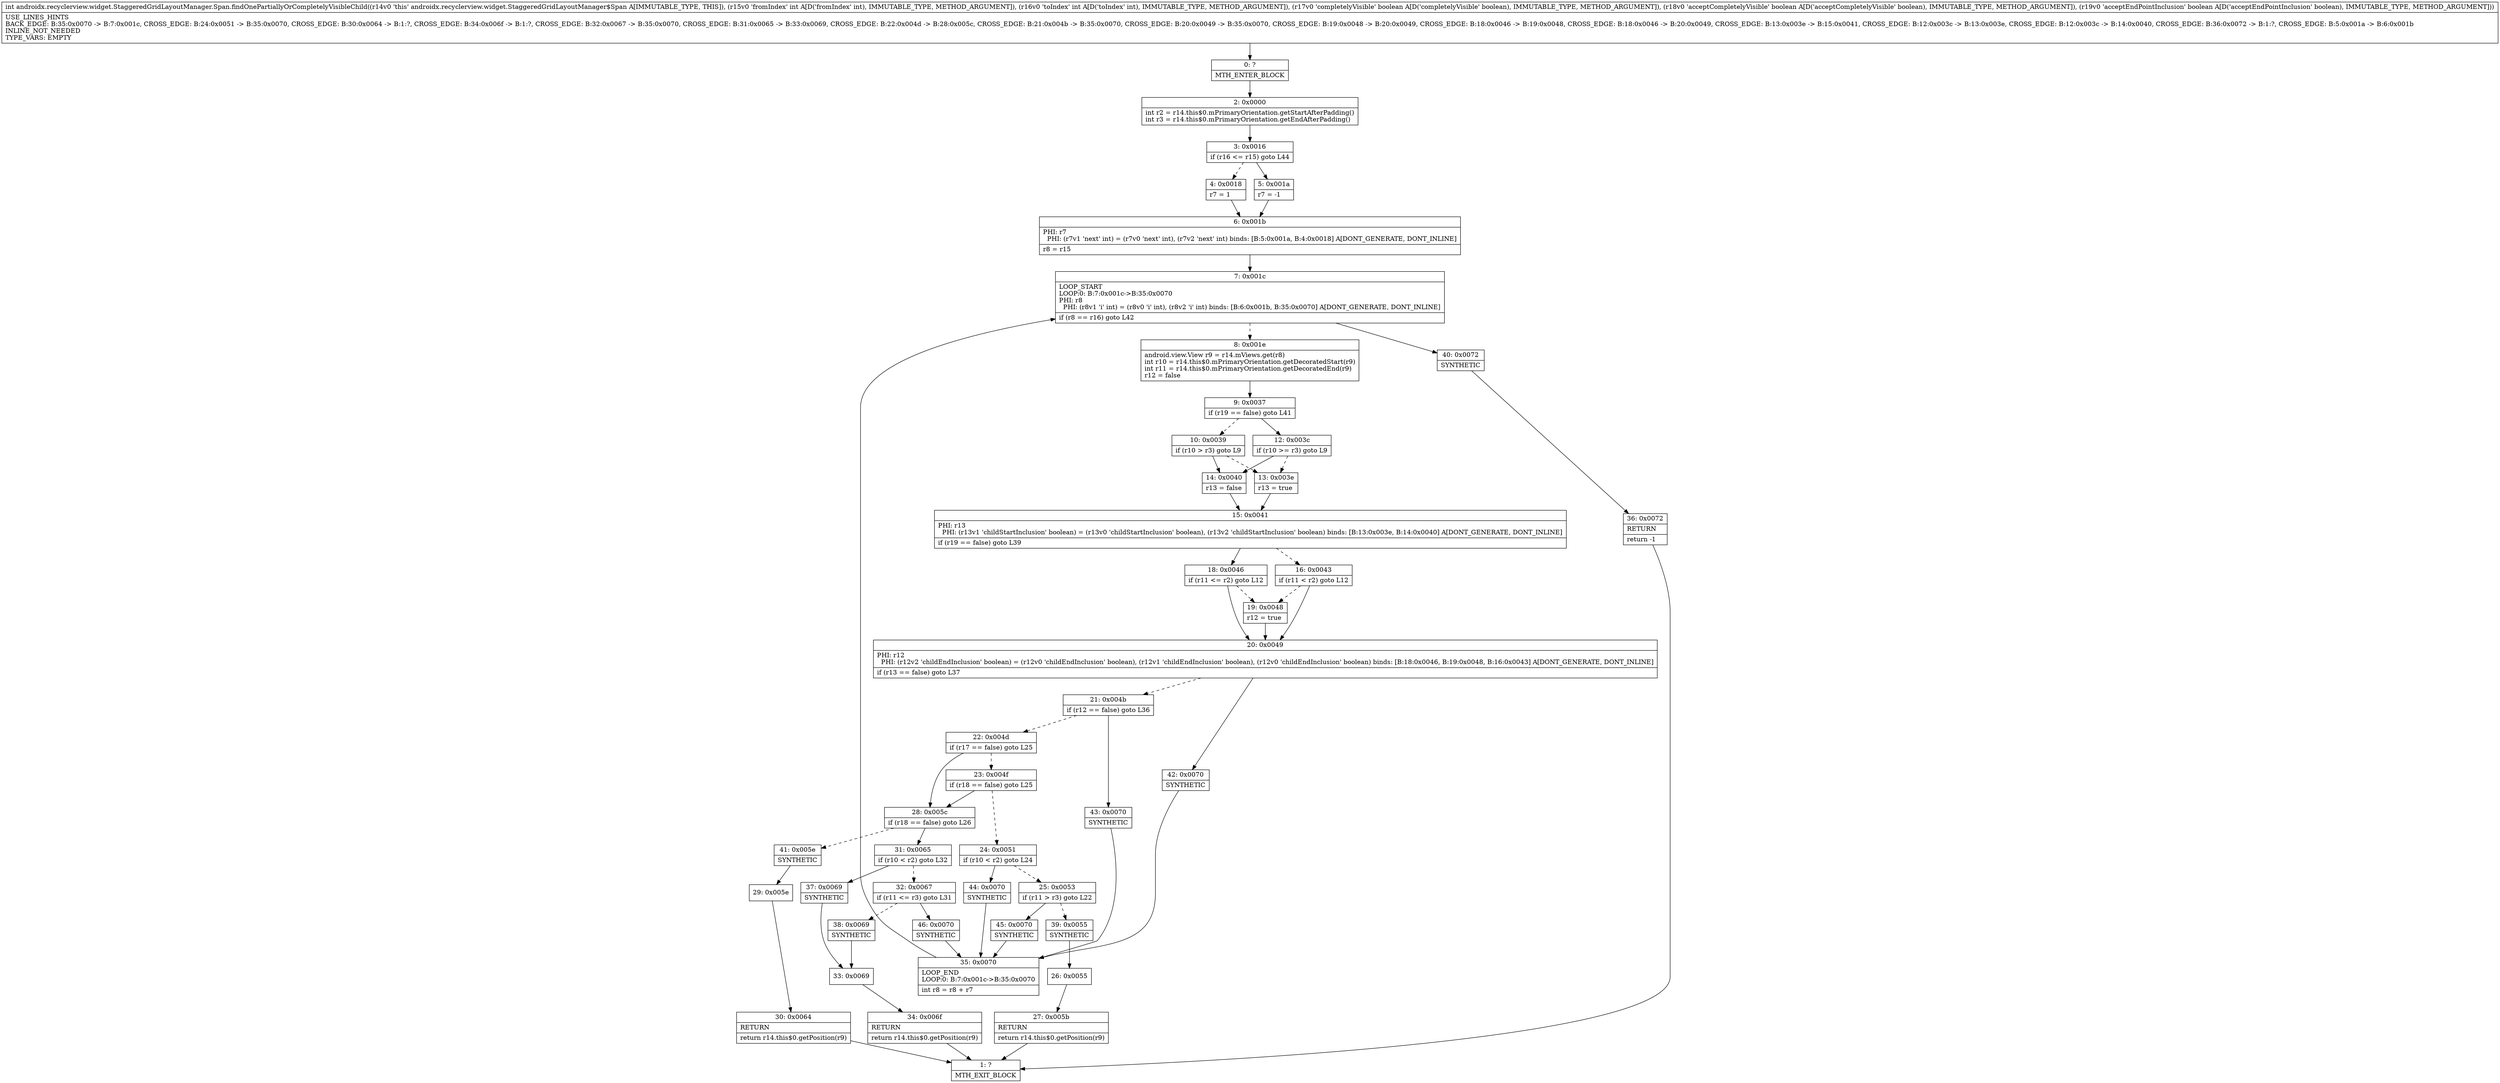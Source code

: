 digraph "CFG forandroidx.recyclerview.widget.StaggeredGridLayoutManager.Span.findOnePartiallyOrCompletelyVisibleChild(IIZZZ)I" {
Node_0 [shape=record,label="{0\:\ ?|MTH_ENTER_BLOCK\l}"];
Node_2 [shape=record,label="{2\:\ 0x0000|int r2 = r14.this$0.mPrimaryOrientation.getStartAfterPadding()\lint r3 = r14.this$0.mPrimaryOrientation.getEndAfterPadding()\l}"];
Node_3 [shape=record,label="{3\:\ 0x0016|if (r16 \<= r15) goto L44\l}"];
Node_4 [shape=record,label="{4\:\ 0x0018|r7 = 1\l}"];
Node_6 [shape=record,label="{6\:\ 0x001b|PHI: r7 \l  PHI: (r7v1 'next' int) = (r7v0 'next' int), (r7v2 'next' int) binds: [B:5:0x001a, B:4:0x0018] A[DONT_GENERATE, DONT_INLINE]\l|r8 = r15\l}"];
Node_7 [shape=record,label="{7\:\ 0x001c|LOOP_START\lLOOP:0: B:7:0x001c\-\>B:35:0x0070\lPHI: r8 \l  PHI: (r8v1 'i' int) = (r8v0 'i' int), (r8v2 'i' int) binds: [B:6:0x001b, B:35:0x0070] A[DONT_GENERATE, DONT_INLINE]\l|if (r8 == r16) goto L42\l}"];
Node_8 [shape=record,label="{8\:\ 0x001e|android.view.View r9 = r14.mViews.get(r8)\lint r10 = r14.this$0.mPrimaryOrientation.getDecoratedStart(r9)\lint r11 = r14.this$0.mPrimaryOrientation.getDecoratedEnd(r9)\lr12 = false\l}"];
Node_9 [shape=record,label="{9\:\ 0x0037|if (r19 == false) goto L41\l}"];
Node_10 [shape=record,label="{10\:\ 0x0039|if (r10 \> r3) goto L9\l}"];
Node_14 [shape=record,label="{14\:\ 0x0040|r13 = false\l}"];
Node_15 [shape=record,label="{15\:\ 0x0041|PHI: r13 \l  PHI: (r13v1 'childStartInclusion' boolean) = (r13v0 'childStartInclusion' boolean), (r13v2 'childStartInclusion' boolean) binds: [B:13:0x003e, B:14:0x0040] A[DONT_GENERATE, DONT_INLINE]\l|if (r19 == false) goto L39\l}"];
Node_16 [shape=record,label="{16\:\ 0x0043|if (r11 \< r2) goto L12\l}"];
Node_20 [shape=record,label="{20\:\ 0x0049|PHI: r12 \l  PHI: (r12v2 'childEndInclusion' boolean) = (r12v0 'childEndInclusion' boolean), (r12v1 'childEndInclusion' boolean), (r12v0 'childEndInclusion' boolean) binds: [B:18:0x0046, B:19:0x0048, B:16:0x0043] A[DONT_GENERATE, DONT_INLINE]\l|if (r13 == false) goto L37\l}"];
Node_21 [shape=record,label="{21\:\ 0x004b|if (r12 == false) goto L36\l}"];
Node_22 [shape=record,label="{22\:\ 0x004d|if (r17 == false) goto L25\l}"];
Node_23 [shape=record,label="{23\:\ 0x004f|if (r18 == false) goto L25\l}"];
Node_24 [shape=record,label="{24\:\ 0x0051|if (r10 \< r2) goto L24\l}"];
Node_25 [shape=record,label="{25\:\ 0x0053|if (r11 \> r3) goto L22\l}"];
Node_39 [shape=record,label="{39\:\ 0x0055|SYNTHETIC\l}"];
Node_26 [shape=record,label="{26\:\ 0x0055}"];
Node_27 [shape=record,label="{27\:\ 0x005b|RETURN\l|return r14.this$0.getPosition(r9)\l}"];
Node_1 [shape=record,label="{1\:\ ?|MTH_EXIT_BLOCK\l}"];
Node_45 [shape=record,label="{45\:\ 0x0070|SYNTHETIC\l}"];
Node_35 [shape=record,label="{35\:\ 0x0070|LOOP_END\lLOOP:0: B:7:0x001c\-\>B:35:0x0070\l|int r8 = r8 + r7\l}"];
Node_44 [shape=record,label="{44\:\ 0x0070|SYNTHETIC\l}"];
Node_28 [shape=record,label="{28\:\ 0x005c|if (r18 == false) goto L26\l}"];
Node_31 [shape=record,label="{31\:\ 0x0065|if (r10 \< r2) goto L32\l}"];
Node_32 [shape=record,label="{32\:\ 0x0067|if (r11 \<= r3) goto L31\l}"];
Node_38 [shape=record,label="{38\:\ 0x0069|SYNTHETIC\l}"];
Node_33 [shape=record,label="{33\:\ 0x0069}"];
Node_34 [shape=record,label="{34\:\ 0x006f|RETURN\l|return r14.this$0.getPosition(r9)\l}"];
Node_46 [shape=record,label="{46\:\ 0x0070|SYNTHETIC\l}"];
Node_37 [shape=record,label="{37\:\ 0x0069|SYNTHETIC\l}"];
Node_41 [shape=record,label="{41\:\ 0x005e|SYNTHETIC\l}"];
Node_29 [shape=record,label="{29\:\ 0x005e}"];
Node_30 [shape=record,label="{30\:\ 0x0064|RETURN\l|return r14.this$0.getPosition(r9)\l}"];
Node_43 [shape=record,label="{43\:\ 0x0070|SYNTHETIC\l}"];
Node_42 [shape=record,label="{42\:\ 0x0070|SYNTHETIC\l}"];
Node_19 [shape=record,label="{19\:\ 0x0048|r12 = true\l}"];
Node_18 [shape=record,label="{18\:\ 0x0046|if (r11 \<= r2) goto L12\l}"];
Node_13 [shape=record,label="{13\:\ 0x003e|r13 = true\l}"];
Node_12 [shape=record,label="{12\:\ 0x003c|if (r10 \>= r3) goto L9\l}"];
Node_40 [shape=record,label="{40\:\ 0x0072|SYNTHETIC\l}"];
Node_36 [shape=record,label="{36\:\ 0x0072|RETURN\l|return \-1\l}"];
Node_5 [shape=record,label="{5\:\ 0x001a|r7 = \-1\l}"];
MethodNode[shape=record,label="{int androidx.recyclerview.widget.StaggeredGridLayoutManager.Span.findOnePartiallyOrCompletelyVisibleChild((r14v0 'this' androidx.recyclerview.widget.StaggeredGridLayoutManager$Span A[IMMUTABLE_TYPE, THIS]), (r15v0 'fromIndex' int A[D('fromIndex' int), IMMUTABLE_TYPE, METHOD_ARGUMENT]), (r16v0 'toIndex' int A[D('toIndex' int), IMMUTABLE_TYPE, METHOD_ARGUMENT]), (r17v0 'completelyVisible' boolean A[D('completelyVisible' boolean), IMMUTABLE_TYPE, METHOD_ARGUMENT]), (r18v0 'acceptCompletelyVisible' boolean A[D('acceptCompletelyVisible' boolean), IMMUTABLE_TYPE, METHOD_ARGUMENT]), (r19v0 'acceptEndPointInclusion' boolean A[D('acceptEndPointInclusion' boolean), IMMUTABLE_TYPE, METHOD_ARGUMENT]))  | USE_LINES_HINTS\lBACK_EDGE: B:35:0x0070 \-\> B:7:0x001c, CROSS_EDGE: B:24:0x0051 \-\> B:35:0x0070, CROSS_EDGE: B:30:0x0064 \-\> B:1:?, CROSS_EDGE: B:34:0x006f \-\> B:1:?, CROSS_EDGE: B:32:0x0067 \-\> B:35:0x0070, CROSS_EDGE: B:31:0x0065 \-\> B:33:0x0069, CROSS_EDGE: B:22:0x004d \-\> B:28:0x005c, CROSS_EDGE: B:21:0x004b \-\> B:35:0x0070, CROSS_EDGE: B:20:0x0049 \-\> B:35:0x0070, CROSS_EDGE: B:19:0x0048 \-\> B:20:0x0049, CROSS_EDGE: B:18:0x0046 \-\> B:19:0x0048, CROSS_EDGE: B:18:0x0046 \-\> B:20:0x0049, CROSS_EDGE: B:13:0x003e \-\> B:15:0x0041, CROSS_EDGE: B:12:0x003c \-\> B:13:0x003e, CROSS_EDGE: B:12:0x003c \-\> B:14:0x0040, CROSS_EDGE: B:36:0x0072 \-\> B:1:?, CROSS_EDGE: B:5:0x001a \-\> B:6:0x001b\lINLINE_NOT_NEEDED\lTYPE_VARS: EMPTY\l}"];
MethodNode -> Node_0;Node_0 -> Node_2;
Node_2 -> Node_3;
Node_3 -> Node_4[style=dashed];
Node_3 -> Node_5;
Node_4 -> Node_6;
Node_6 -> Node_7;
Node_7 -> Node_8[style=dashed];
Node_7 -> Node_40;
Node_8 -> Node_9;
Node_9 -> Node_10[style=dashed];
Node_9 -> Node_12;
Node_10 -> Node_14;
Node_10 -> Node_13[style=dashed];
Node_14 -> Node_15;
Node_15 -> Node_16[style=dashed];
Node_15 -> Node_18;
Node_16 -> Node_20;
Node_16 -> Node_19[style=dashed];
Node_20 -> Node_21[style=dashed];
Node_20 -> Node_42;
Node_21 -> Node_22[style=dashed];
Node_21 -> Node_43;
Node_22 -> Node_23[style=dashed];
Node_22 -> Node_28;
Node_23 -> Node_24[style=dashed];
Node_23 -> Node_28;
Node_24 -> Node_25[style=dashed];
Node_24 -> Node_44;
Node_25 -> Node_39[style=dashed];
Node_25 -> Node_45;
Node_39 -> Node_26;
Node_26 -> Node_27;
Node_27 -> Node_1;
Node_45 -> Node_35;
Node_35 -> Node_7;
Node_44 -> Node_35;
Node_28 -> Node_31;
Node_28 -> Node_41[style=dashed];
Node_31 -> Node_32[style=dashed];
Node_31 -> Node_37;
Node_32 -> Node_38[style=dashed];
Node_32 -> Node_46;
Node_38 -> Node_33;
Node_33 -> Node_34;
Node_34 -> Node_1;
Node_46 -> Node_35;
Node_37 -> Node_33;
Node_41 -> Node_29;
Node_29 -> Node_30;
Node_30 -> Node_1;
Node_43 -> Node_35;
Node_42 -> Node_35;
Node_19 -> Node_20;
Node_18 -> Node_19[style=dashed];
Node_18 -> Node_20;
Node_13 -> Node_15;
Node_12 -> Node_13[style=dashed];
Node_12 -> Node_14;
Node_40 -> Node_36;
Node_36 -> Node_1;
Node_5 -> Node_6;
}

